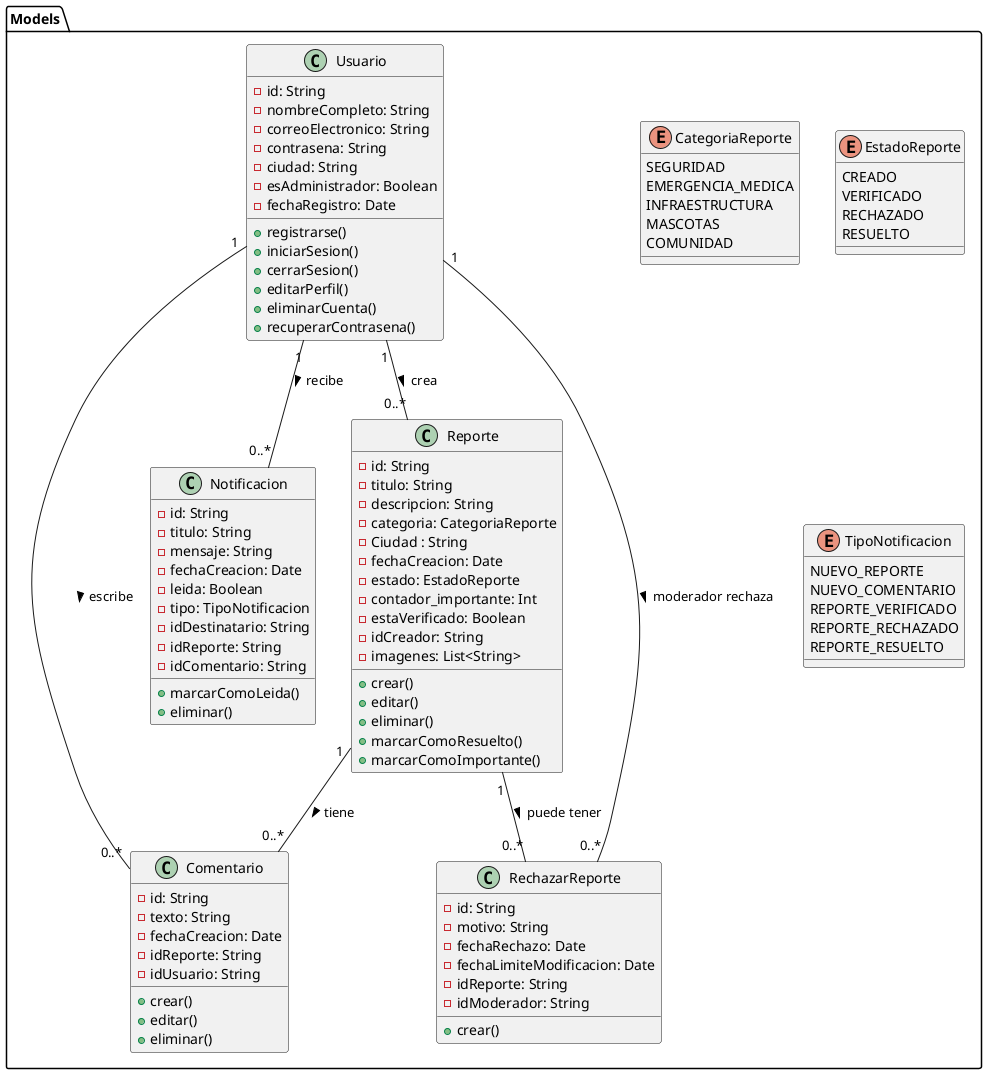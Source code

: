 @startuml Models

package "Models" {
    class Usuario {
        - id: String
        - nombreCompleto: String
        - correoElectronico: String
        - contrasena: String
        - ciudad: String
        - esAdministrador: Boolean
        - fechaRegistro: Date
        + registrarse()
        + iniciarSesion()
        + cerrarSesion()
        + editarPerfil()
        + eliminarCuenta()
        + recuperarContrasena()
    }

    class Reporte {
        - id: String
        - titulo: String
        - descripcion: String
        - categoria: CategoriaReporte
        - Ciudad : String
        - fechaCreacion: Date
        - estado: EstadoReporte
        - contador_importante: Int
        - estaVerificado: Boolean
        - idCreador: String
        - imagenes: List<String>
        + crear()
        + editar()
        + eliminar()
        + marcarComoResuelto()
        + marcarComoImportante()
    }

    class Comentario {
        - id: String
        - texto: String
        - fechaCreacion: Date
        - idReporte: String
        - idUsuario: String
        + crear()
        + editar()
        + eliminar()
    }

    class Notificacion {
        - id: String
        - titulo: String
        - mensaje: String
        - fechaCreacion: Date
        - leida: Boolean
        - tipo: TipoNotificacion
        - idDestinatario: String
        - idReporte: String
        - idComentario: String
        + marcarComoLeida()
        + eliminar()
    }

    class RechazarReporte {
        - id: String
        - motivo: String
        - fechaRechazo: Date
        - fechaLimiteModificacion: Date
        - idReporte: String
        - idModerador: String
        + crear()
    }

    enum CategoriaReporte {
        SEGURIDAD
        EMERGENCIA_MEDICA
        INFRAESTRUCTURA
        MASCOTAS
        COMUNIDAD
    }

    enum EstadoReporte {
        CREADO
        VERIFICADO
        RECHAZADO
        RESUELTO
    }

    enum TipoNotificacion {
        NUEVO_REPORTE
        NUEVO_COMENTARIO
        REPORTE_VERIFICADO
        REPORTE_RECHAZADO
        REPORTE_RESUELTO
    }
}
' Relaciones
Usuario "1" -- "0..*" Reporte : crea >
Usuario "1" -- "0..*" Comentario : escribe >
Reporte "1" -- "0..*" Comentario : tiene >
Usuario "1" -- "0..*" Notificacion : recibe >
Reporte "1" -- "0..*" RechazarReporte : puede tener >
Usuario "1" -- "0..*" RechazarReporte : moderador rechaza >

@enduml

@startuml Services & Repositories
package "Services" {
    class ServicioUsuario {
        + registrarUsuario(usuario: Usuario): Usuario
        + iniciarSesion(correo: String, contrasena: String): Usuario
        + editarPerfil(usuario: Usuario): Usuario
        + eliminarCuenta(idUsuario: String): Boolean
        + recuperarContrasena(correo: String): Boolean
        + obtenerUsuario(id: String): Usuario
    }

    class ServicioReporte {
        + crearReporte(reporte: Reporte): Reporte
        + editarReporte(reporte: Reporte): Reporte
        + eliminarReporte(idReporte: String): Boolean
        + verificarReporte(idReporte: String, idModerador: String): Boolean
        + rechazarReporte(idReporte: String, motivo: String, idModerador: String): Boolean
        + marcarComoResuelto(idReporte: String): Boolean
        + marcarComoImportante(idReporte: String, idUsuario: String): Boolean
        + obtenerReporteCercanos(latitud: Double, longitud: Double, radio: Double): List<Reporte>
        + obtenerReporte(id: String): Reporte
    }

    class ServicioComentario {
        + crearComentario(comentario: Comentario): Comentario
        + editarComentario(comentario: Comentario): Comentario
        + eliminarComentario(idComentario: String): Boolean
        + obtenerComentariosPorReporte(idReporte: String): List<Comentario>
    }

    class ServicioNotificacion {
        + enviarNotificacion(notificacion: Notificacion): Boolean
        + obtenerNotificacionesPorUsuario(idUsuario: String): List<Notificacion>
        + marcarNotificacionComoLeida(idNotificacion: String): Boolean
    }

    class ServicioImagen {
        + subirImagen(imagen: File): String
        + eliminarImagen(url: String): Boolean
    }

    class ServicioUbicacion {
        + obtenerCoordenadas(direccion: String): Pair<Double, Double>
        + validarDistancia(origen: Pair<Double, Double>, destino: Pair<Double, Double>): Double
    }
}

package "Repositories" {
    interface RepositorioUsuario {
        + guardar(usuario: Usuario): Usuario
        + actualizar(usuario: Usuario): Usuario
        + eliminar(idUsuario: String): Boolean
        + buscarPorId(id: String): Usuario
        + buscarPorCorreo(correo: String): Usuario
    }

    interface RepositorioReporte {
        + guardar(reporte: Reporte): Reporte
        + actualizar(reporte: Reporte): Reporte
        + eliminar(idReporte: String): Boolean
        + buscarPorId(id: String): Reporte
        + buscarPorCoordenadas(latitud: Double, longitud: Double, radio: Double): List<Reporte>
        + buscarPorCategoria(categoria: CategoriaReporte): List<Reporte>
        + buscarPorUsuario(idUsuario: String): List<Reporte>
    }

    interface RepositorioComentario {
        + guardar(comentario: Comentario): Comentario
        + actualizar(comentario: Comentario): Comentario
        + eliminar(idComentario: String): Boolean
        + buscarPorReporte(idReporte: String): List<Comentario>
    }

    interface RepositorioNotificacion {
        + guardar(notificacion: Notificacion): Notificacion
        + actualizar(notificacion: Notificacion): Notificacion
        + eliminar(idNotificacion: String): Boolean
        + buscarPorUsuario(idUsuario: String): List<Notificacion>
    }
}

' Relaciones
ServicioUsuario -- RepositorioUsuario : usa >
ServicioReporte -- RepositorioReporte : usa >
ServicioComentario -- RepositorioComentario : usa >
ServicioNotificacion -- RepositorioNotificacion : usa >

@enduml

@startuml Use_Case

left to right direction
skinparam packageStyle rectangle

actor "Usuario No Registrado" as UNR
actor "Cliente" as CL
actor "Administrador/Moderador" as ADM
actor "Sistema de Notificaciones" as SN

rectangle "Sistema de Reportes Comunitarios" {
  ' Casos de uso para Usuario No Registrado
  usecase "Registrarse" as UC1
  usecase "Iniciar Sesión" as UC2
  usecase "Recuperar Contraseña" as UC3
  
  ' Casos de uso para Cliente
  usecase "Crear Reporte" as UC4
  usecase "Editar Reporte Propio" as UC5
  usecase "Eliminar Reporte Propio" as UC6
  usecase "Visualizar Reportes en Mapa" as UC7
  usecase "Marcar Reporte como Resuelto" as UC8
  usecase "Marcar Reporte como Importante" as UC9
  usecase "Agregar Comentario" as UC10
  usecase "Ver Notificaciones" as UC11
  usecase "Editar Perfil" as UC12
  usecase "Eliminar Cuenta" as UC13
  usecase "Modificar Reporte Rechazado" as UC14
  usecase "Ver Detalle de Reporte" as UC15
  usecase "Subir Imágenes" as UC16
  usecase "Ver Lista de Reportes" as UC17
  
  ' Casos de uso para Administrador/Moderador
  usecase "Verificar Reporte" as UC18
  usecase "Rechazar Reporte" as UC19
  usecase "Eliminar Cualquier Reporte" as UC20
  usecase "Marcar Cualquier Reporte como Resuelto" as UC21
  usecase "Gestionar Usuarios" as UC22
  
  ' Casos de uso para Sistema de Notificaciones
  usecase "Enviar Notificación de Nuevo Reporte" as UC23
  usecase "Enviar Notificación de Nuevo Comentario" as UC24
  usecase "Enviar Notificación de Reporte Verificado" as UC25
  usecase "Enviar Notificación de Reporte Rechazado" as UC26
  
  ' Relaciones para Usuario No Registrado
  UNR --> UC1
  UNR --> UC2
  UNR --> UC3
  
  ' Relaciones para Cliente
  CL --> UC2
  CL --> UC3
  CL --> UC4
  CL --> UC5
  CL --> UC6
  CL --> UC7
  CL --> UC8
  CL --> UC9
  CL --> UC10
  CL --> UC11
  CL --> UC12
  CL --> UC13
  CL --> UC14
  CL --> UC15
  CL --> UC16
  CL --> UC17
  
  ' Relaciones para Administrador/Moderador
  ADM --> UC2
  ADM --> UC3
  ADM --> UC7
  ADM --> UC10
  ADM --> UC11
  ADM --> UC12
  ADM --> UC13
  ADM --> UC15
  ADM --> UC17
  ADM --> UC18
  ADM --> UC19
  ADM --> UC20
  ADM --> UC21
  ADM --> UC22
  
  ' Relaciones para Sistema de Notificaciones
  SN --> UC23
  SN --> UC24
  SN --> UC25
  SN --> UC26
  
  ' Relaciones de extensión e inclusión
  UC4 ..> UC16 : <<include>>
  UC5 ..> UC16 : <<include>>
  UC4 ..> UC7 : <<include>>
  UC19 ..> UC26 : <<include>>
  UC10 ..> UC24 : <<include>>
  UC18 ..> UC25 : <<include>>
  UC14 ..> UC4 : <<extend>>
}

@enduml